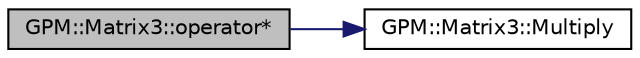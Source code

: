 digraph "GPM::Matrix3::operator*"
{
 // LATEX_PDF_SIZE
  edge [fontname="Helvetica",fontsize="10",labelfontname="Helvetica",labelfontsize="10"];
  node [fontname="Helvetica",fontsize="10",shape=record];
  rankdir="LR";
  Node1 [label="GPM::Matrix3::operator*",height=0.2,width=0.4,color="black", fillcolor="grey75", style="filled", fontcolor="black",tooltip="Multiply matrix to the current matrix."];
  Node1 -> Node2 [color="midnightblue",fontsize="10",style="solid",fontname="Helvetica"];
  Node2 [label="GPM::Matrix3::Multiply",height=0.2,width=0.4,color="black", fillcolor="white", style="filled",URL="$struct_g_p_m_1_1_matrix3.html#a708b2a010728cfcb8800fc058c3dd403",tooltip="Multiply scalar to elements."];
}
